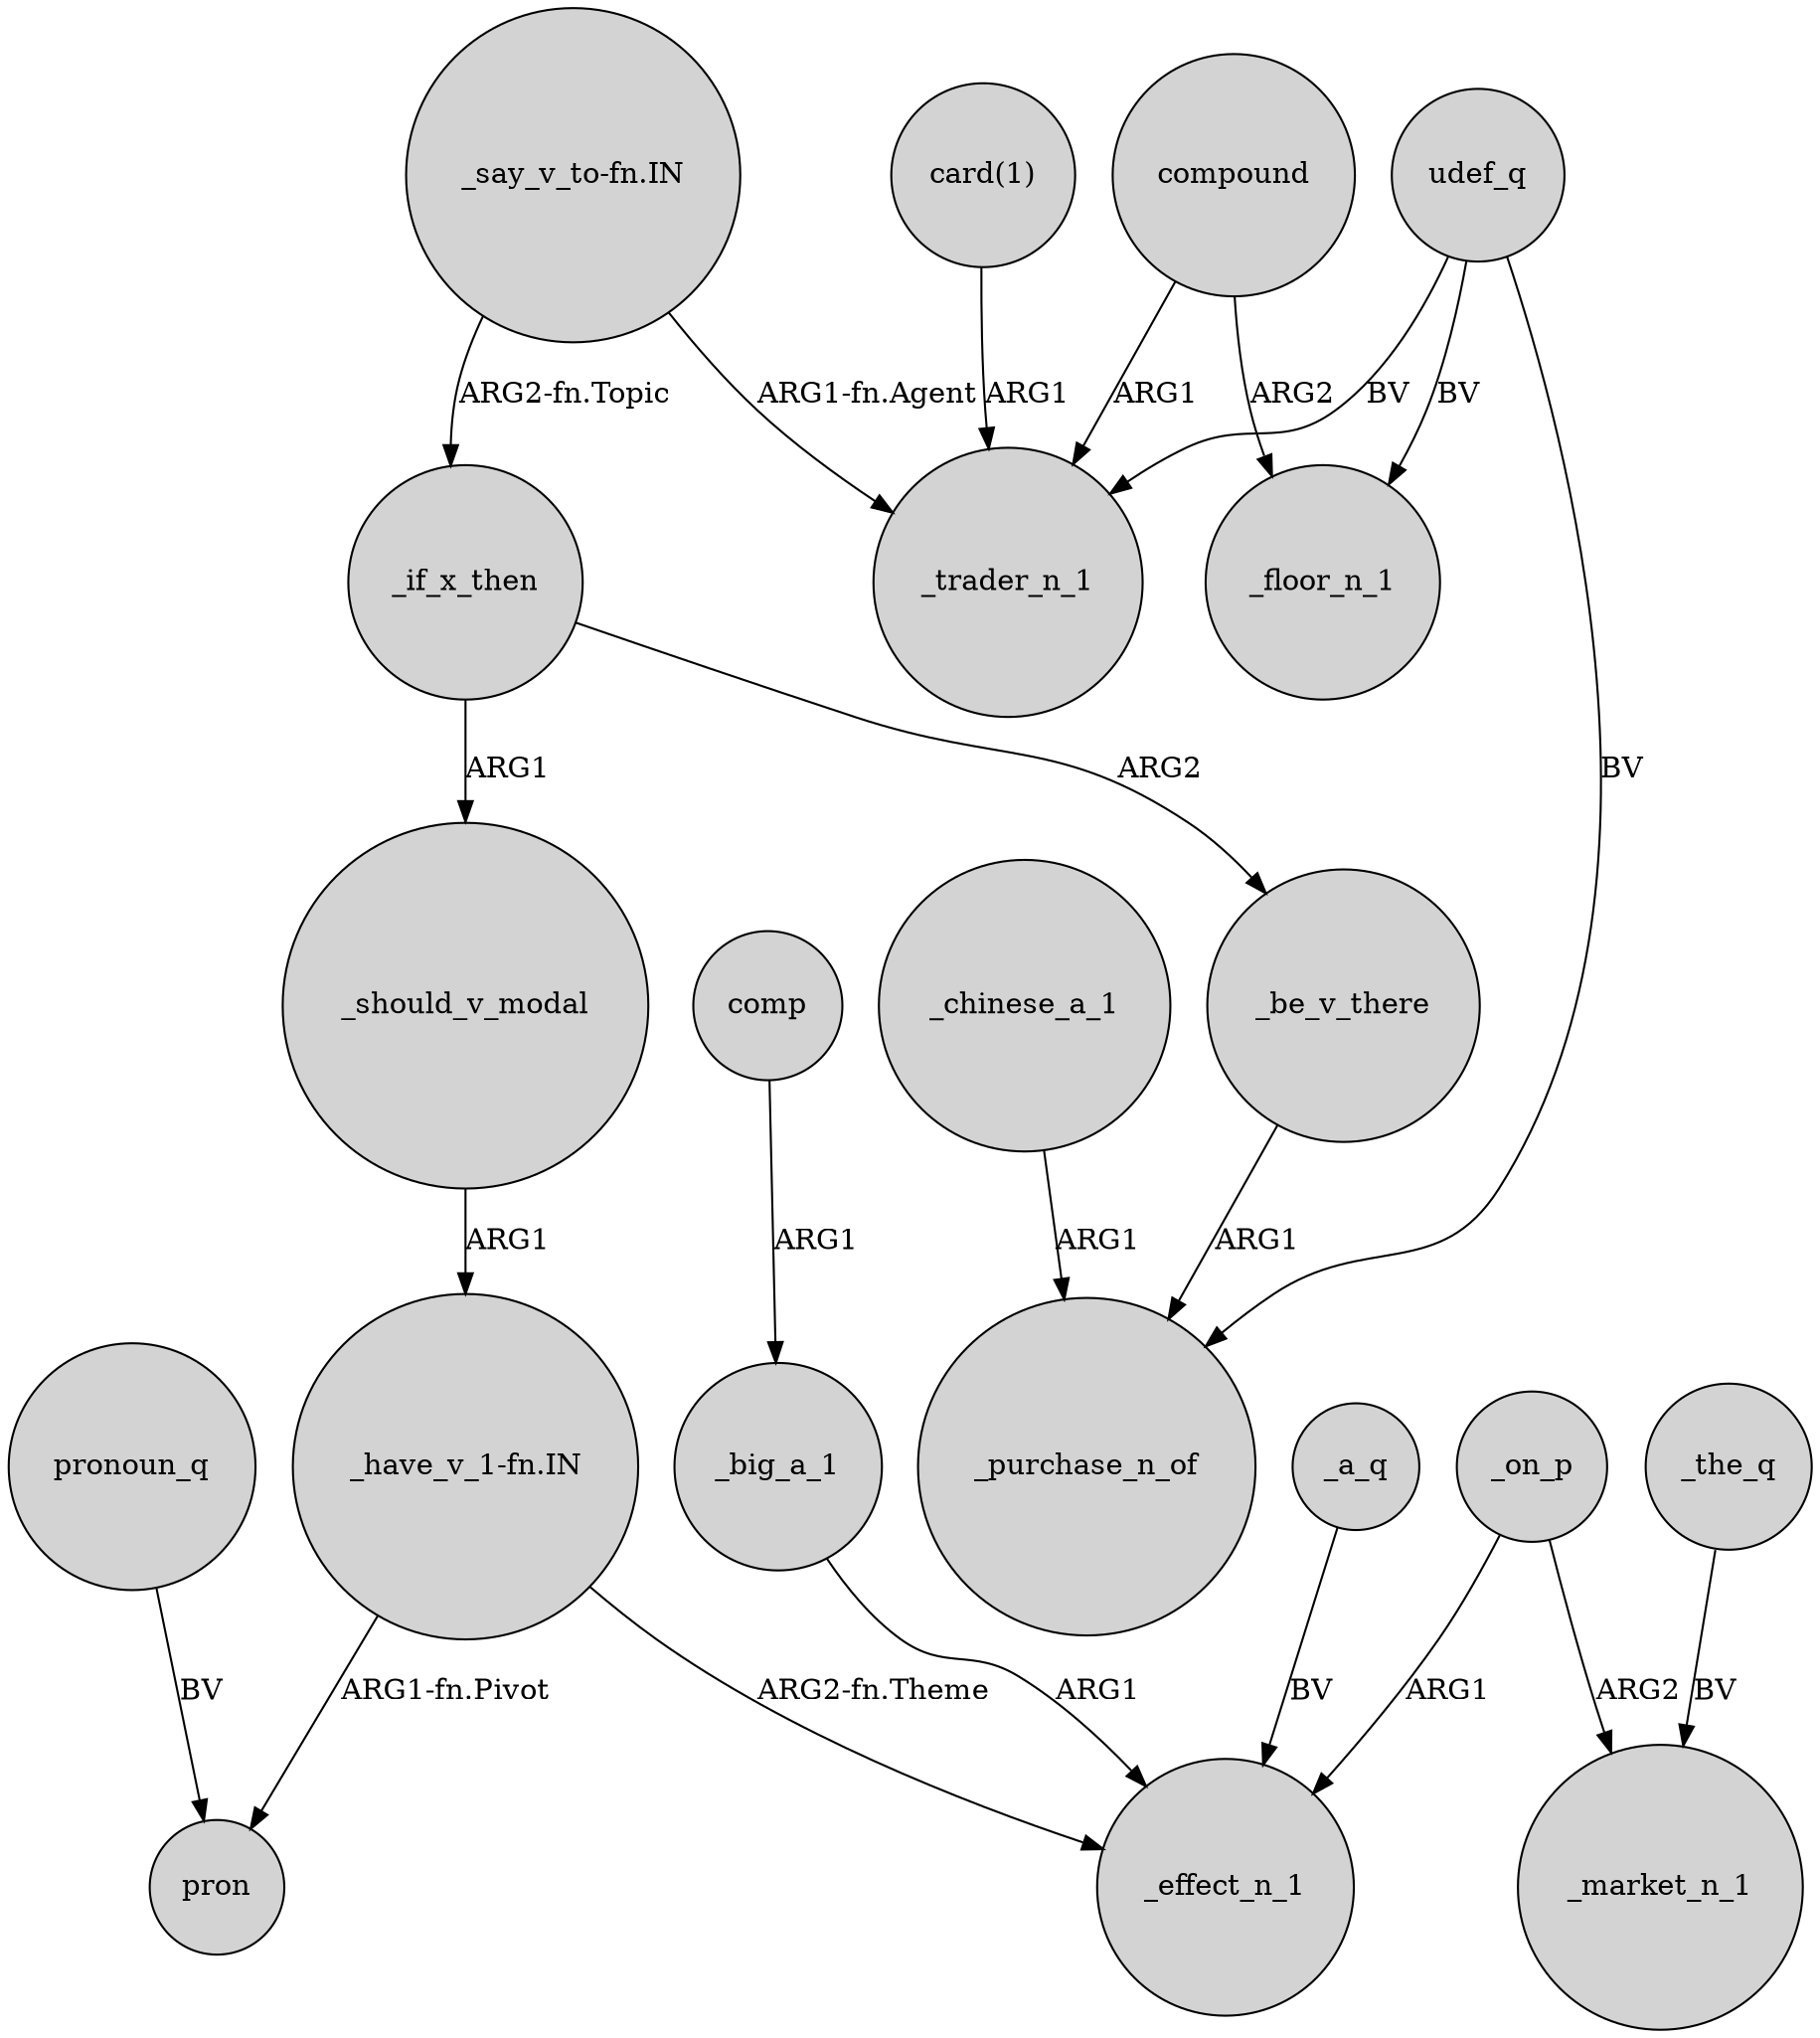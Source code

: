 digraph {
	node [shape=circle style=filled]
	_be_v_there -> _purchase_n_of [label=ARG1]
	"card(1)" -> _trader_n_1 [label=ARG1]
	comp -> _big_a_1 [label=ARG1]
	"_say_v_to-fn.IN" -> _if_x_then [label="ARG2-fn.Topic"]
	udef_q -> _trader_n_1 [label=BV]
	compound -> _floor_n_1 [label=ARG2]
	_on_p -> _market_n_1 [label=ARG2]
	"_have_v_1-fn.IN" -> _effect_n_1 [label="ARG2-fn.Theme"]
	_if_x_then -> _should_v_modal [label=ARG1]
	"_have_v_1-fn.IN" -> pron [label="ARG1-fn.Pivot"]
	_should_v_modal -> "_have_v_1-fn.IN" [label=ARG1]
	compound -> _trader_n_1 [label=ARG1]
	_big_a_1 -> _effect_n_1 [label=ARG1]
	pronoun_q -> pron [label=BV]
	_a_q -> _effect_n_1 [label=BV]
	_chinese_a_1 -> _purchase_n_of [label=ARG1]
	udef_q -> _floor_n_1 [label=BV]
	_if_x_then -> _be_v_there [label=ARG2]
	_on_p -> _effect_n_1 [label=ARG1]
	_the_q -> _market_n_1 [label=BV]
	udef_q -> _purchase_n_of [label=BV]
	"_say_v_to-fn.IN" -> _trader_n_1 [label="ARG1-fn.Agent"]
}
